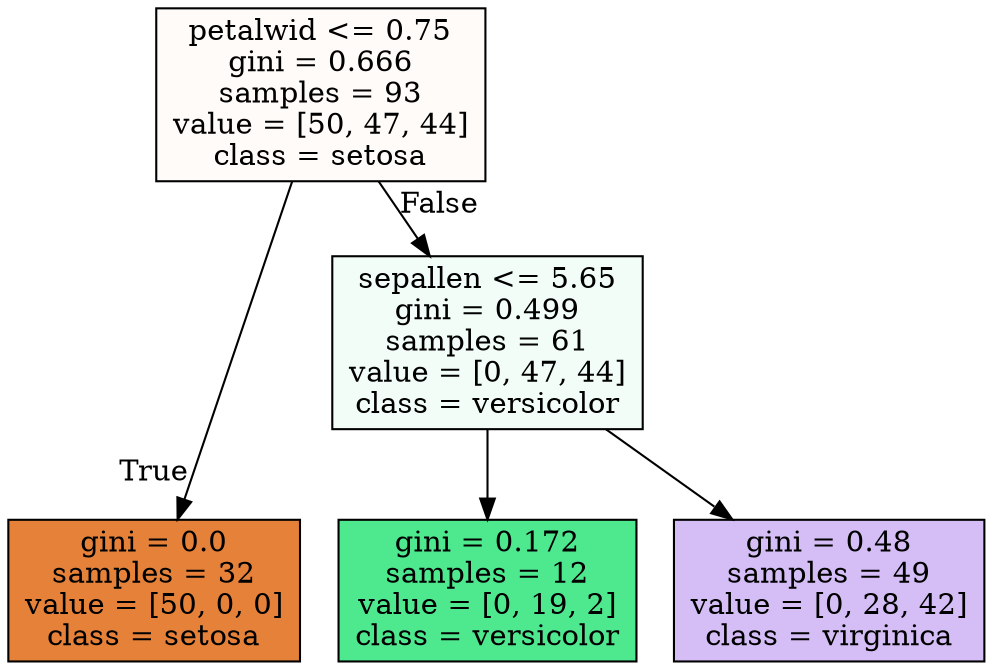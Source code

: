 digraph Tree {
node [shape=box, style="filled", color="black"] ;
graph [ranksep=equally, splines=polyline] ;
0 [label="petalwid <= 0.75\ngini = 0.666\nsamples = 93\nvalue = [50, 47, 44]\nclass = setosa", fillcolor="#e5813908"] ;
1 [label="gini = 0.0\nsamples = 32\nvalue = [50, 0, 0]\nclass = setosa", fillcolor="#e58139ff"] ;
0 -> 1 [labeldistance=2.5, labelangle=45, headlabel="True"] ;
2 [label="sepallen <= 5.65\ngini = 0.499\nsamples = 61\nvalue = [0, 47, 44]\nclass = versicolor", fillcolor="#39e58110"] ;
0 -> 2 [labeldistance=2.5, labelangle=-45, headlabel="False"] ;
3 [label="gini = 0.172\nsamples = 12\nvalue = [0, 19, 2]\nclass = versicolor", fillcolor="#39e581e4"] ;
2 -> 3 ;
4 [label="gini = 0.48\nsamples = 49\nvalue = [0, 28, 42]\nclass = virginica", fillcolor="#8139e555"] ;
2 -> 4 ;
{rank=same ; 0} ;
{rank=same ; 2} ;
{rank=same ; 1; 3; 4} ;
}